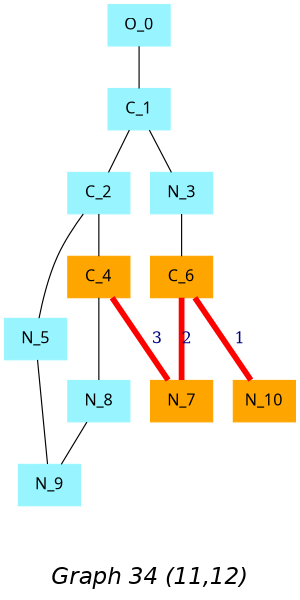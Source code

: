 graph "result" {
graph [ fontname="Helvetica-Oblique", fontsize=20,
label="\n\nGraph 34 (11,12)", size="4,4" ];
node [ label="\N", shape=box, sides=4, color=cadetblue1,
style=filled, fontname="Helvetica-Outline" ];
O_0;
C_1;
C_2;
N_3;
C_4 [color=orange];
N_5;
C_6 [color=orange];
N_7 [color=orange];
N_8;
N_9;
N_10 [color=orange];
O_0 -- C_1;
C_1 -- C_2;
C_1 -- N_3;
C_2 -- C_4;
C_2 -- N_5;
N_3 -- C_6;
C_4 -- N_7 [label="3", fontcolor=navy, color=red, style=bold, penwidth=5];
C_4 -- N_8;
N_5 -- N_9;
C_6 -- N_7 [label="2", fontcolor=navy, color=red, style=bold, penwidth=5];
C_6 -- N_10 [label="1", fontcolor=navy, color=red, style=bold, penwidth=5];
N_8 -- N_9;
}
